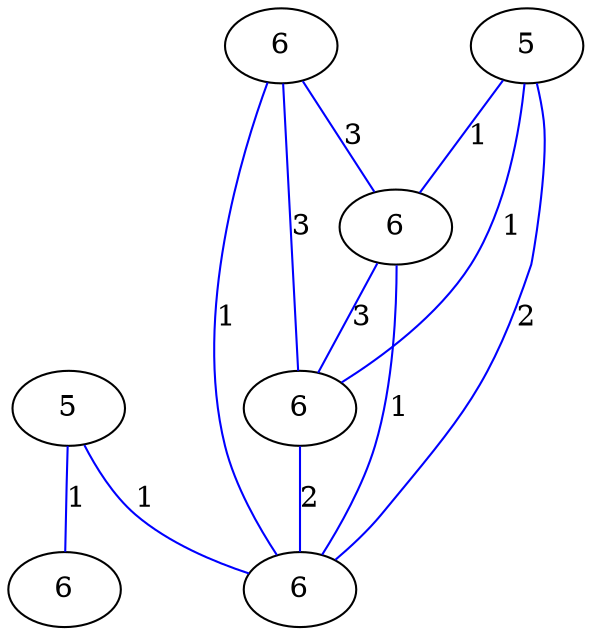 graph G {
	0 [label="5"];
	1 [label="5"];
	2 [label="6"];
	3 [label="6"];
	4 [label="6"];
	5 [label="6"];
	6 [label="6"];
	0 -- 3 [label="1", color=blue];
	0 -- 4 [label="1", color=blue];
	0 -- 5 [label="2", color=blue];
	1 -- 5 [label="1", color=blue];
	1 -- 6 [label="1", color=blue];
	2 -- 3 [label="3", color=blue];
	2 -- 4 [label="3", color=blue];
	2 -- 5 [label="1", color=blue];
	3 -- 4 [label="3", color=blue];
	3 -- 5 [label="1", color=blue];
	4 -- 5 [label="2", color=blue];
}